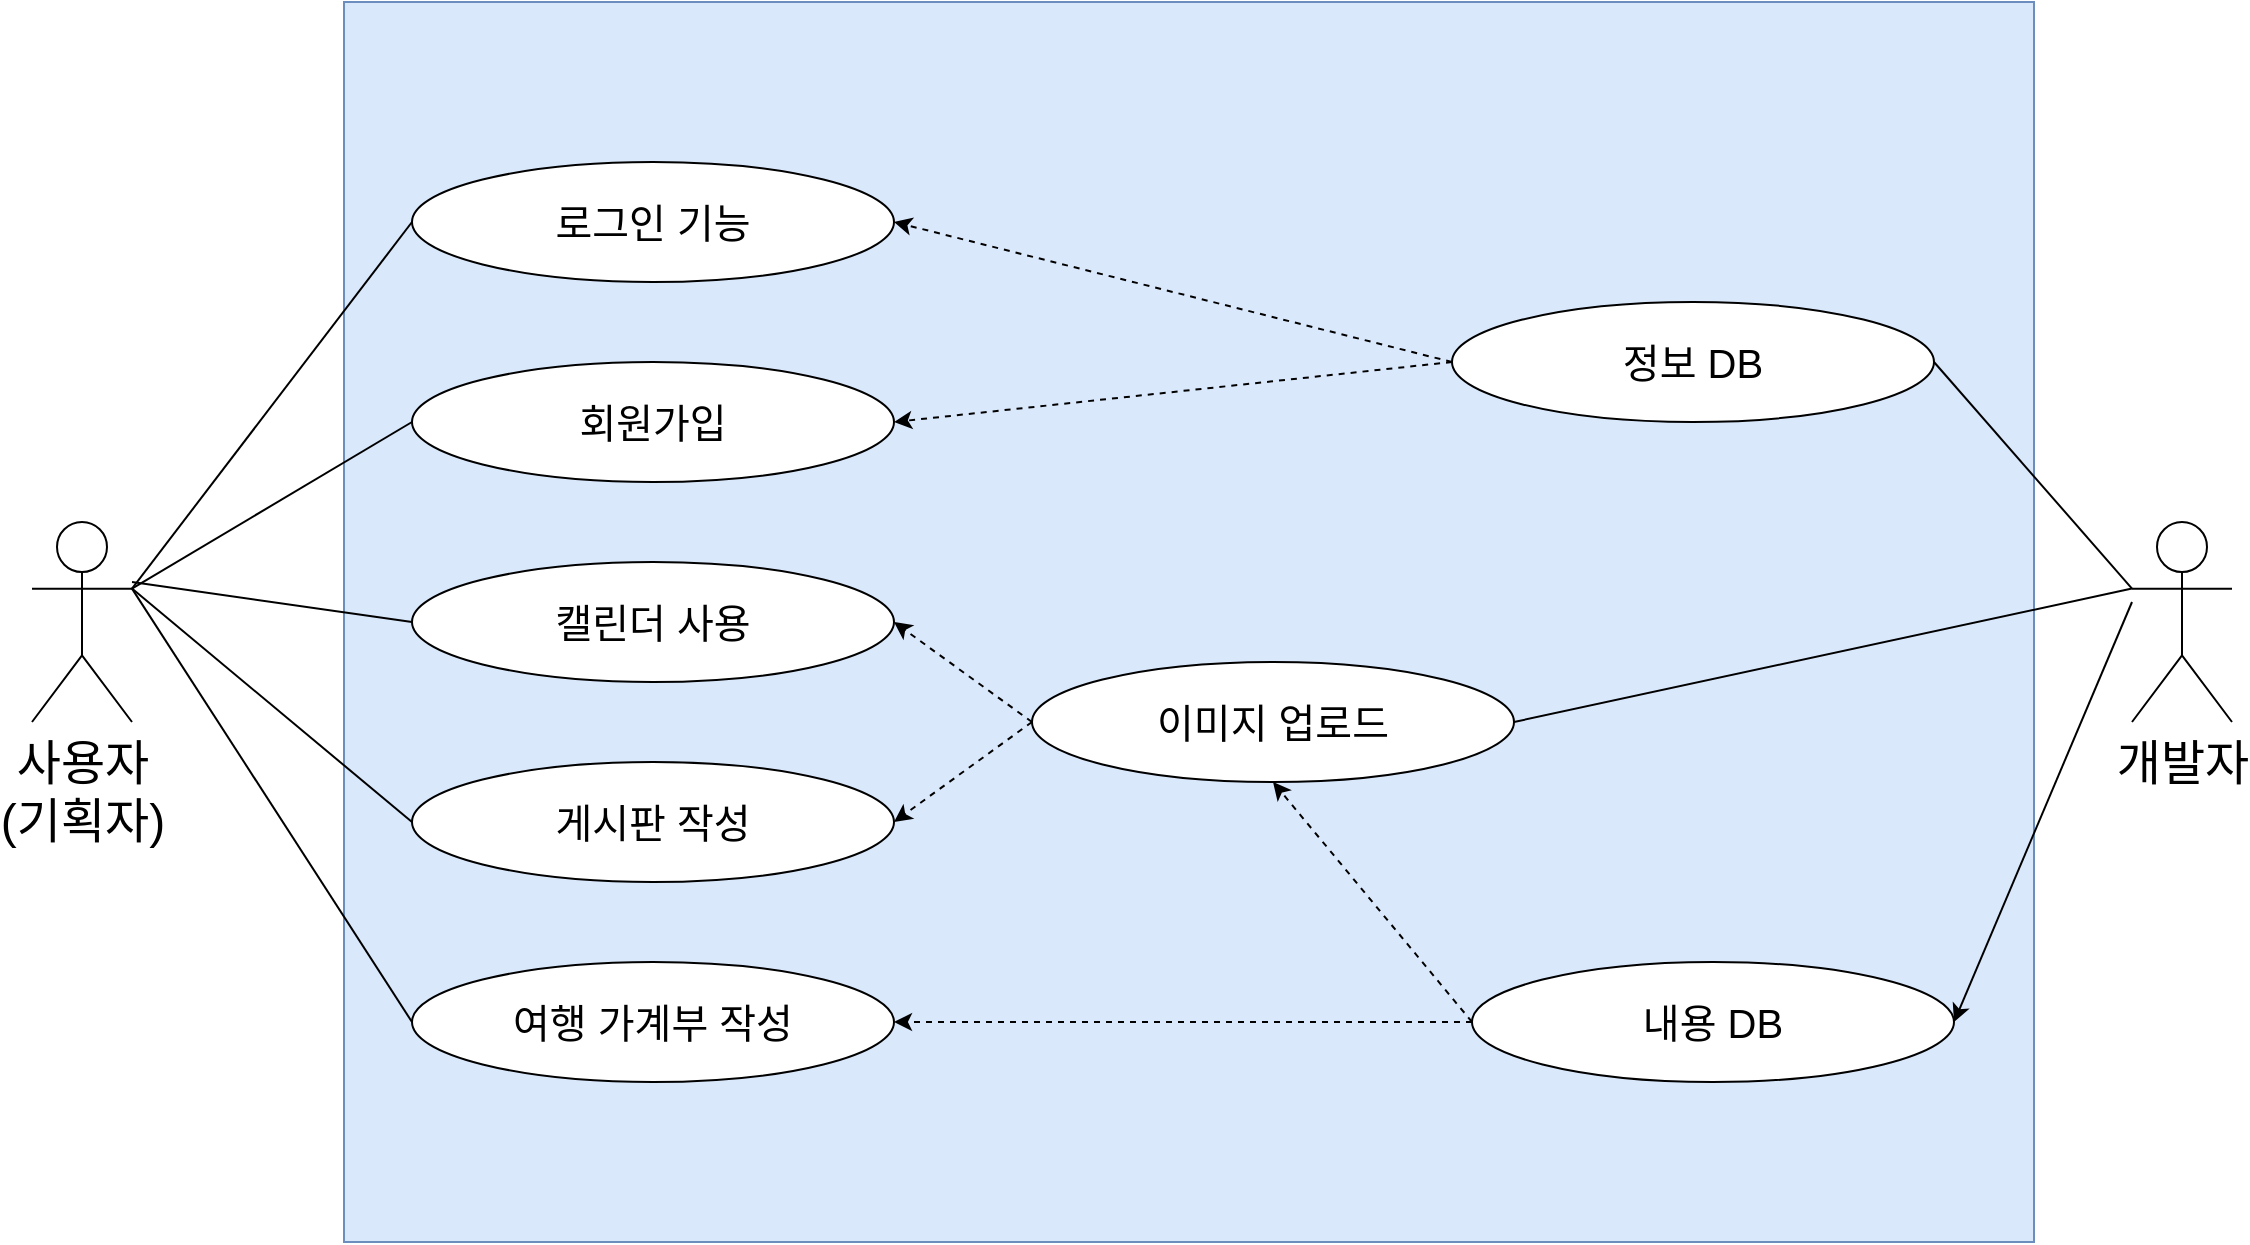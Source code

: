 <mxfile version="12.2.4" type="device" pages="1"><diagram name="Page-1" id="e7e014a7-5840-1c2e-5031-d8a46d1fe8dd"><mxGraphModel dx="1280" dy="705" grid="1" gridSize="10" guides="1" tooltips="1" connect="1" arrows="1" fold="1" page="1" pageScale="1" pageWidth="1169" pageHeight="826" background="#ffffff" math="0" shadow="0"><root><mxCell id="0"/><mxCell id="1" parent="0"/><mxCell id="Qu4upR46xR5s3ycADfR0-41" value="" style="rounded=0;whiteSpace=wrap;html=1;fillColor=#dae8fc;strokeColor=#6c8ebf;" vertex="1" parent="1"><mxGeometry x="206" y="70" width="845" height="620" as="geometry"/></mxCell><mxCell id="Qu4upR46xR5s3ycADfR0-73" style="rounded=0;orthogonalLoop=1;jettySize=auto;html=1;entryX=0;entryY=0.5;entryDx=0;entryDy=0;exitX=1;exitY=0.333;exitDx=0;exitDy=0;exitPerimeter=0;startArrow=none;startFill=0;endArrow=none;endFill=0;" edge="1" parent="1" source="Qu4upR46xR5s3ycADfR0-43" target="Qu4upR46xR5s3ycADfR0-45"><mxGeometry relative="1" as="geometry"/></mxCell><mxCell id="Qu4upR46xR5s3ycADfR0-75" style="edgeStyle=none;rounded=0;orthogonalLoop=1;jettySize=auto;html=1;exitX=1;exitY=0.333;exitDx=0;exitDy=0;exitPerimeter=0;entryX=0;entryY=0.5;entryDx=0;entryDy=0;endArrow=none;endFill=0;" edge="1" parent="1" source="Qu4upR46xR5s3ycADfR0-43" target="Qu4upR46xR5s3ycADfR0-46"><mxGeometry relative="1" as="geometry"/></mxCell><mxCell id="Qu4upR46xR5s3ycADfR0-81" style="edgeStyle=none;rounded=0;orthogonalLoop=1;jettySize=auto;html=1;entryX=0;entryY=0.5;entryDx=0;entryDy=0;endArrow=none;endFill=0;" edge="1" parent="1" target="Qu4upR46xR5s3ycADfR0-47"><mxGeometry relative="1" as="geometry"><mxPoint x="100" y="360" as="sourcePoint"/></mxGeometry></mxCell><mxCell id="Qu4upR46xR5s3ycADfR0-82" style="edgeStyle=none;rounded=0;orthogonalLoop=1;jettySize=auto;html=1;entryX=0;entryY=0.5;entryDx=0;entryDy=0;exitX=1;exitY=0.333;exitDx=0;exitDy=0;exitPerimeter=0;endArrow=none;endFill=0;" edge="1" parent="1" source="Qu4upR46xR5s3ycADfR0-43" target="Qu4upR46xR5s3ycADfR0-48"><mxGeometry relative="1" as="geometry"><mxPoint x="100" y="250" as="sourcePoint"/></mxGeometry></mxCell><mxCell id="Qu4upR46xR5s3ycADfR0-83" style="edgeStyle=none;rounded=0;orthogonalLoop=1;jettySize=auto;html=1;exitX=1;exitY=0.333;exitDx=0;exitDy=0;exitPerimeter=0;endArrow=none;endFill=0;" edge="1" parent="1" source="Qu4upR46xR5s3ycADfR0-43"><mxGeometry relative="1" as="geometry"><mxPoint x="240.0" y="580" as="targetPoint"/><mxPoint x="100" y="250" as="sourcePoint"/></mxGeometry></mxCell><mxCell id="Qu4upR46xR5s3ycADfR0-43" value="&lt;font style=&quot;font-size: 24px&quot;&gt;사용자&lt;br&gt;(기획자)&lt;br&gt;&lt;/font&gt;" style="shape=umlActor;verticalLabelPosition=bottom;labelBackgroundColor=#ffffff;verticalAlign=top;html=1;fillColor=#FFFFFF;" vertex="1" parent="1"><mxGeometry x="50" y="330" width="50" height="100" as="geometry"/></mxCell><mxCell id="Qu4upR46xR5s3ycADfR0-84" style="edgeStyle=none;rounded=0;orthogonalLoop=1;jettySize=auto;html=1;entryX=1;entryY=0.5;entryDx=0;entryDy=0;exitX=0;exitY=0.333;exitDx=0;exitDy=0;exitPerimeter=0;endArrow=none;endFill=0;" edge="1" parent="1" source="Qu4upR46xR5s3ycADfR0-44" target="Qu4upR46xR5s3ycADfR0-60"><mxGeometry relative="1" as="geometry"><mxPoint x="910" y="353" as="sourcePoint"/></mxGeometry></mxCell><mxCell id="Qu4upR46xR5s3ycADfR0-86" style="edgeStyle=none;rounded=0;orthogonalLoop=1;jettySize=auto;html=1;entryX=1;entryY=0.5;entryDx=0;entryDy=0;" edge="1" parent="1" target="Qu4upR46xR5s3ycADfR0-62"><mxGeometry relative="1" as="geometry"><mxPoint x="1100" y="370" as="sourcePoint"/></mxGeometry></mxCell><mxCell id="Qu4upR46xR5s3ycADfR0-87" style="edgeStyle=none;rounded=0;orthogonalLoop=1;jettySize=auto;html=1;entryX=1;entryY=0.5;entryDx=0;entryDy=0;exitX=0;exitY=0.333;exitDx=0;exitDy=0;exitPerimeter=0;endArrow=none;endFill=0;" edge="1" parent="1" source="Qu4upR46xR5s3ycADfR0-44" target="Qu4upR46xR5s3ycADfR0-63"><mxGeometry relative="1" as="geometry"><mxPoint x="910" y="370" as="sourcePoint"/></mxGeometry></mxCell><mxCell id="Qu4upR46xR5s3ycADfR0-44" value="&lt;font style=&quot;font-size: 24px&quot;&gt;개발자&lt;/font&gt;" style="shape=umlActor;verticalLabelPosition=bottom;labelBackgroundColor=#ffffff;verticalAlign=top;html=1;fillColor=#FFFFFF;" vertex="1" parent="1"><mxGeometry x="1100" y="330" width="50" height="100" as="geometry"/></mxCell><mxCell id="Qu4upR46xR5s3ycADfR0-45" value="로그인 기능" style="ellipse;whiteSpace=wrap;html=1;fillColor=#FFFFFF;fontSize=20;" vertex="1" parent="1"><mxGeometry x="240" y="150" width="241" height="60" as="geometry"/></mxCell><mxCell id="Qu4upR46xR5s3ycADfR0-46" value="&lt;font style=&quot;font-size: 20px&quot;&gt;회원가입&lt;/font&gt;" style="ellipse;whiteSpace=wrap;html=1;fillColor=#FFFFFF;" vertex="1" parent="1"><mxGeometry x="240" y="250" width="241" height="60" as="geometry"/></mxCell><mxCell id="Qu4upR46xR5s3ycADfR0-47" value="&lt;span style=&quot;font-size: 20px&quot;&gt;캘린더 사용&lt;/span&gt;" style="ellipse;whiteSpace=wrap;html=1;fillColor=#FFFFFF;" vertex="1" parent="1"><mxGeometry x="240" y="350" width="241" height="60" as="geometry"/></mxCell><mxCell id="Qu4upR46xR5s3ycADfR0-48" value="&lt;font style=&quot;font-size: 20px&quot;&gt;게시판 작성&lt;/font&gt;" style="ellipse;whiteSpace=wrap;html=1;fillColor=#FFFFFF;" vertex="1" parent="1"><mxGeometry x="240" y="450" width="241" height="60" as="geometry"/></mxCell><mxCell id="Qu4upR46xR5s3ycADfR0-49" value="&lt;font style=&quot;font-size: 20px&quot;&gt;여행 가계부 작성&lt;/font&gt;" style="ellipse;whiteSpace=wrap;html=1;fillColor=#FFFFFF;" vertex="1" parent="1"><mxGeometry x="240" y="550" width="241" height="60" as="geometry"/></mxCell><mxCell id="Qu4upR46xR5s3ycADfR0-99" style="edgeStyle=none;rounded=0;orthogonalLoop=1;jettySize=auto;html=1;entryX=1;entryY=0.5;entryDx=0;entryDy=0;exitX=0;exitY=0.5;exitDx=0;exitDy=0;dashed=1;" edge="1" parent="1" source="Qu4upR46xR5s3ycADfR0-60" target="Qu4upR46xR5s3ycADfR0-45"><mxGeometry relative="1" as="geometry"/></mxCell><mxCell id="Qu4upR46xR5s3ycADfR0-100" style="edgeStyle=none;rounded=0;orthogonalLoop=1;jettySize=auto;html=1;entryX=1;entryY=0.5;entryDx=0;entryDy=0;exitX=0;exitY=0.5;exitDx=0;exitDy=0;dashed=1;" edge="1" parent="1" source="Qu4upR46xR5s3ycADfR0-60" target="Qu4upR46xR5s3ycADfR0-46"><mxGeometry relative="1" as="geometry"/></mxCell><mxCell id="Qu4upR46xR5s3ycADfR0-60" value="&lt;font style=&quot;font-size: 20px&quot;&gt;정보 DB&lt;/font&gt;" style="ellipse;whiteSpace=wrap;html=1;fillColor=#FFFFFF;" vertex="1" parent="1"><mxGeometry x="760" y="220" width="241" height="60" as="geometry"/></mxCell><mxCell id="Qu4upR46xR5s3ycADfR0-103" style="edgeStyle=none;rounded=0;orthogonalLoop=1;jettySize=auto;html=1;dashed=1;" edge="1" parent="1" source="Qu4upR46xR5s3ycADfR0-62" target="Qu4upR46xR5s3ycADfR0-49"><mxGeometry relative="1" as="geometry"/></mxCell><mxCell id="Qu4upR46xR5s3ycADfR0-105" style="edgeStyle=none;rounded=0;orthogonalLoop=1;jettySize=auto;html=1;entryX=0.5;entryY=1;entryDx=0;entryDy=0;exitX=0;exitY=0.5;exitDx=0;exitDy=0;dashed=1;" edge="1" parent="1" source="Qu4upR46xR5s3ycADfR0-62" target="Qu4upR46xR5s3ycADfR0-63"><mxGeometry relative="1" as="geometry"/></mxCell><mxCell id="Qu4upR46xR5s3ycADfR0-62" value="&lt;span style=&quot;font-size: 20px&quot;&gt;내용 DB&lt;/span&gt;" style="ellipse;whiteSpace=wrap;html=1;fillColor=#FFFFFF;" vertex="1" parent="1"><mxGeometry x="770" y="550" width="241" height="60" as="geometry"/></mxCell><mxCell id="Qu4upR46xR5s3ycADfR0-101" style="edgeStyle=none;rounded=0;orthogonalLoop=1;jettySize=auto;html=1;entryX=1;entryY=0.5;entryDx=0;entryDy=0;exitX=0;exitY=0.5;exitDx=0;exitDy=0;dashed=1;" edge="1" parent="1" source="Qu4upR46xR5s3ycADfR0-63" target="Qu4upR46xR5s3ycADfR0-47"><mxGeometry relative="1" as="geometry"/></mxCell><mxCell id="Qu4upR46xR5s3ycADfR0-102" style="edgeStyle=none;rounded=0;orthogonalLoop=1;jettySize=auto;html=1;entryX=1;entryY=0.5;entryDx=0;entryDy=0;exitX=0;exitY=0.5;exitDx=0;exitDy=0;dashed=1;" edge="1" parent="1" source="Qu4upR46xR5s3ycADfR0-63" target="Qu4upR46xR5s3ycADfR0-48"><mxGeometry relative="1" as="geometry"/></mxCell><mxCell id="Qu4upR46xR5s3ycADfR0-63" value="&lt;span style=&quot;font-size: 20px&quot;&gt;이미지 업로드&lt;/span&gt;" style="ellipse;whiteSpace=wrap;html=1;fillColor=#FFFFFF;" vertex="1" parent="1"><mxGeometry x="550" y="400" width="241" height="60" as="geometry"/></mxCell></root></mxGraphModel></diagram></mxfile>